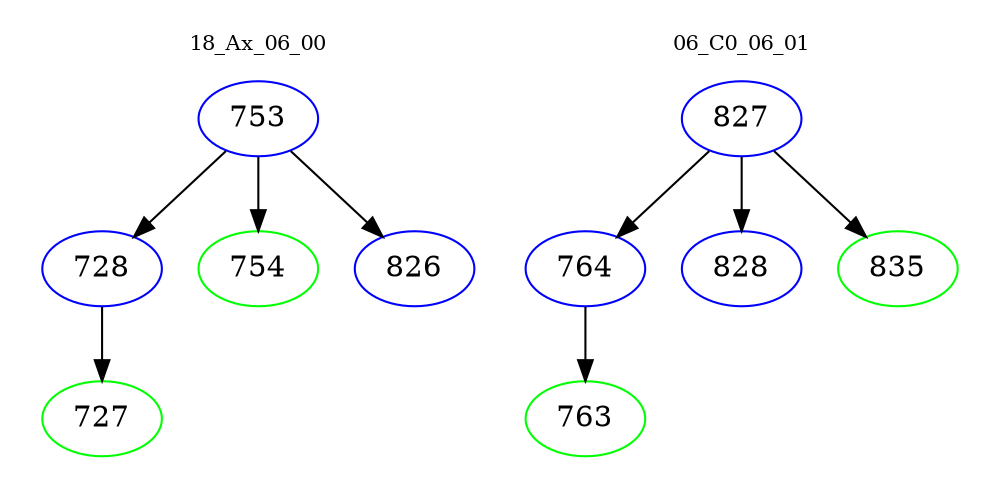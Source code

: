 digraph{
subgraph cluster_0 {
color = white
label = "18_Ax_06_00";
fontsize=10;
T0_753 [label="753", color="blue"]
T0_753 -> T0_728 [color="black"]
T0_728 [label="728", color="blue"]
T0_728 -> T0_727 [color="black"]
T0_727 [label="727", color="green"]
T0_753 -> T0_754 [color="black"]
T0_754 [label="754", color="green"]
T0_753 -> T0_826 [color="black"]
T0_826 [label="826", color="blue"]
}
subgraph cluster_1 {
color = white
label = "06_C0_06_01";
fontsize=10;
T1_827 [label="827", color="blue"]
T1_827 -> T1_764 [color="black"]
T1_764 [label="764", color="blue"]
T1_764 -> T1_763 [color="black"]
T1_763 [label="763", color="green"]
T1_827 -> T1_828 [color="black"]
T1_828 [label="828", color="blue"]
T1_827 -> T1_835 [color="black"]
T1_835 [label="835", color="green"]
}
}
